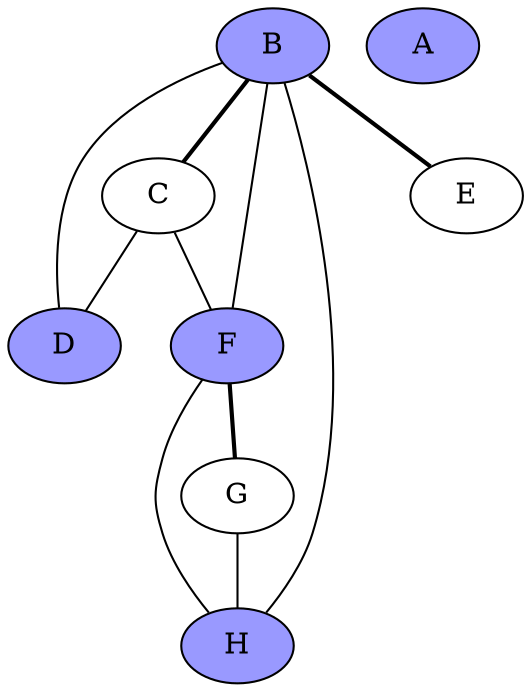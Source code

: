 /*

distance <=2.25

    G     F     E     D     C     B
H   1     1   4.5   3.5     3  2.25
G         1   4.5   3.5     3  2.75
F             3.5   2.5     2  1.75
E                     3   2.5  2.25
D                         0.5  2.25
C                              1.75

blue nodes were chosen as mass centers; bold edges show compression.

*/

graph G {
  { node [fillcolor="#9999ff" style=filled]
    B D F H A
  }
  B -- C [style=bold]; B -- D; B -- E [style=bold]; B -- F; B -- H;
  C -- D; C -- F;
  F -- G [style=bold]; F -- H;
  G -- H;
}
